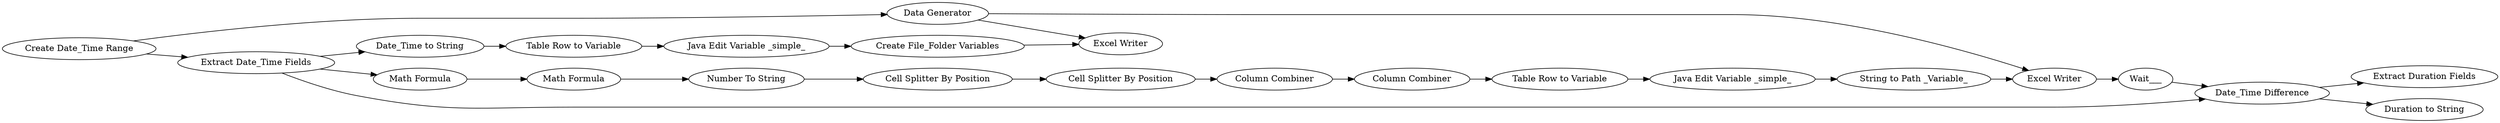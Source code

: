 digraph {
	"-8114426015505653540_28" [label="Table Row to Variable"]
	"-8114426015505653540_21" [label="Date_Time Difference"]
	"-8114426015505653540_27" [label="Extract Duration Fields"]
	"-1405678471911761260_8" [label="Math Formula"]
	"-1405678471911761260_15" [label="Java Edit Variable _simple_"]
	"-8114426015505653540_32" [label="Excel Writer"]
	"-8114426015505653540_4" [label="Create Date_Time Range"]
	"-1405678471911761260_19" [label="String to Path _Variable_"]
	"-8114426015505653540_30" [label="Java Edit Variable _simple_"]
	"-8114426015505653540_26" [label="Duration to String"]
	"-1405678471911761260_18" [label="Table Row to Variable"]
	"-8114426015505653540_29" [label="Date_Time to String"]
	"-8114426015505653540_1" [label="Data Generator"]
	"-8114426015505653540_23" [label="Extract Date_Time Fields"]
	"-1405678471911761260_12" [label="Cell Splitter By Position"]
	"-1405678471911761260_13" [label="Column Combiner"]
	"-8114426015505653540_24" [label="Excel Writer"]
	"-1405678471911761260_11" [label="Cell Splitter By Position"]
	"-1405678471911761260_17" [label="Number To String"]
	"-1405678471911761260_9" [label="Math Formula"]
	"-8114426015505653540_31" [label="Create File_Folder Variables"]
	"-8114426015505653540_22" [label=Wait___]
	"-1405678471911761260_16" [label="Column Combiner"]
	"-8114426015505653540_21" -> "-8114426015505653540_27"
	"-1405678471911761260_17" -> "-1405678471911761260_11"
	"-1405678471911761260_8" -> "-1405678471911761260_9"
	"-1405678471911761260_16" -> "-1405678471911761260_18"
	"-8114426015505653540_22" -> "-8114426015505653540_21"
	"-8114426015505653540_1" -> "-8114426015505653540_32"
	"-1405678471911761260_9" -> "-1405678471911761260_17"
	"-8114426015505653540_23" -> "-8114426015505653540_21"
	"-8114426015505653540_28" -> "-8114426015505653540_30"
	"-8114426015505653540_31" -> "-8114426015505653540_32"
	"-8114426015505653540_1" -> "-8114426015505653540_24"
	"-1405678471911761260_13" -> "-1405678471911761260_16"
	"-8114426015505653540_24" -> "-8114426015505653540_22"
	"-8114426015505653540_4" -> "-8114426015505653540_1"
	"-1405678471911761260_18" -> "-1405678471911761260_15"
	"-1405678471911761260_11" -> "-1405678471911761260_12"
	"-8114426015505653540_21" -> "-8114426015505653540_26"
	"-1405678471911761260_19" -> "-8114426015505653540_24"
	"-8114426015505653540_29" -> "-8114426015505653540_28"
	"-8114426015505653540_4" -> "-8114426015505653540_23"
	"-1405678471911761260_12" -> "-1405678471911761260_13"
	"-8114426015505653540_23" -> "-8114426015505653540_29"
	"-8114426015505653540_23" -> "-1405678471911761260_8"
	"-1405678471911761260_15" -> "-1405678471911761260_19"
	"-8114426015505653540_30" -> "-8114426015505653540_31"
	rankdir=LR
}
